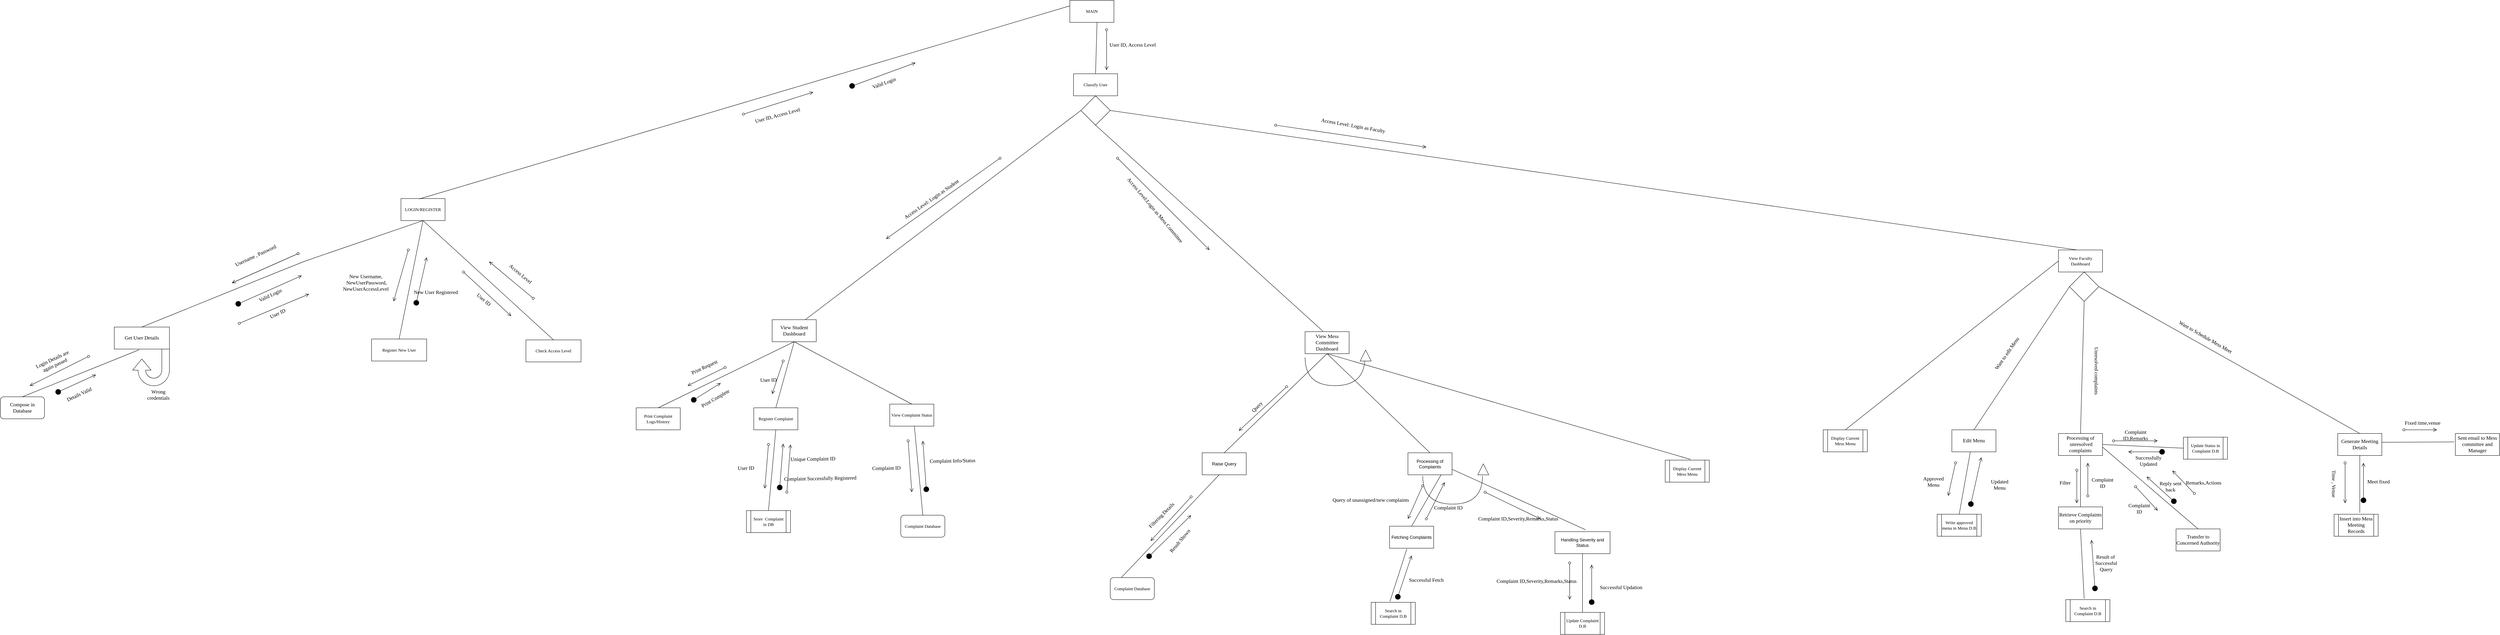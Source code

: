 <mxfile version="24.0.5" type="device">
  <diagram name="Page-1" id="JJM-SoBvck4Lo2qMM3d7">
    <mxGraphModel dx="4104" dy="1371" grid="1" gridSize="10" guides="1" tooltips="1" connect="1" arrows="1" fold="1" page="0" pageScale="1" pageWidth="827" pageHeight="1169" math="0" shadow="0">
      <root>
        <mxCell id="0" />
        <mxCell id="1" parent="0" />
        <mxCell id="sQ7uq_kDmgjTIrpxJaOo-1" value="&lt;font face=&quot;Georgia&quot;&gt;MAIN&lt;/font&gt;" style="rounded=0;whiteSpace=wrap;html=1;" parent="1" vertex="1">
          <mxGeometry x="870" y="-120" width="120" height="60" as="geometry" />
        </mxCell>
        <mxCell id="7__NyJGFdE1q7RsElTSV-1" value="&lt;font face=&quot;Georgia&quot;&gt;LOGIN/REGISTER&lt;/font&gt;" style="rounded=0;whiteSpace=wrap;html=1;" parent="1" vertex="1">
          <mxGeometry x="-950" y="420" width="120" height="60" as="geometry" />
        </mxCell>
        <mxCell id="7__NyJGFdE1q7RsElTSV-6" value="" style="endArrow=none;html=1;rounded=0;elbow=vertical;entryX=0;entryY=0.25;entryDx=0;entryDy=0;exitX=0.417;exitY=0.017;exitDx=0;exitDy=0;exitPerimeter=0;" parent="1" source="7__NyJGFdE1q7RsElTSV-1" target="sQ7uq_kDmgjTIrpxJaOo-1" edge="1">
          <mxGeometry width="50" height="50" relative="1" as="geometry">
            <mxPoint x="150" y="380" as="sourcePoint" />
            <mxPoint x="200" y="330" as="targetPoint" />
          </mxGeometry>
        </mxCell>
        <mxCell id="7__NyJGFdE1q7RsElTSV-7" value="&lt;font style=&quot;font-size: 14px;&quot; face=&quot;Georgia&quot;&gt;Get User Details&lt;/font&gt;" style="rounded=0;whiteSpace=wrap;html=1;" parent="1" vertex="1">
          <mxGeometry x="-1730" y="770" width="150" height="60" as="geometry" />
        </mxCell>
        <mxCell id="7__NyJGFdE1q7RsElTSV-9" value="" style="endArrow=none;html=1;rounded=0;exitX=0.5;exitY=0;exitDx=0;exitDy=0;entryX=0.5;entryY=1;entryDx=0;entryDy=0;" parent="1" source="7__NyJGFdE1q7RsElTSV-7" target="7__NyJGFdE1q7RsElTSV-1" edge="1">
          <mxGeometry width="50" height="50" relative="1" as="geometry">
            <mxPoint x="-1110" y="700" as="sourcePoint" />
            <mxPoint x="-940" y="530" as="targetPoint" />
            <Array as="points">
              <mxPoint x="-1310" y="630" />
              <mxPoint x="-1210" y="590" />
            </Array>
          </mxGeometry>
        </mxCell>
        <mxCell id="7__NyJGFdE1q7RsElTSV-10" value="&lt;font face=&quot;Georgia&quot;&gt;Register New User&lt;/font&gt;" style="rounded=0;whiteSpace=wrap;html=1;" parent="1" vertex="1">
          <mxGeometry x="-1030" y="802.58" width="150" height="60" as="geometry" />
        </mxCell>
        <mxCell id="7__NyJGFdE1q7RsElTSV-11" value="&lt;font face=&quot;Georgia&quot;&gt;Check Access Level&lt;/font&gt;" style="rounded=0;whiteSpace=wrap;html=1;" parent="1" vertex="1">
          <mxGeometry x="-610" y="805" width="150" height="60" as="geometry" />
        </mxCell>
        <mxCell id="7__NyJGFdE1q7RsElTSV-12" value="" style="endArrow=none;html=1;rounded=0;entryX=0.5;entryY=1;entryDx=0;entryDy=0;exitX=0.5;exitY=0;exitDx=0;exitDy=0;" parent="1" source="7__NyJGFdE1q7RsElTSV-10" target="7__NyJGFdE1q7RsElTSV-1" edge="1">
          <mxGeometry width="50" height="50" relative="1" as="geometry">
            <mxPoint x="-905" y="720" as="sourcePoint" />
            <mxPoint x="-855" y="670" as="targetPoint" />
          </mxGeometry>
        </mxCell>
        <mxCell id="7__NyJGFdE1q7RsElTSV-13" value="" style="endArrow=none;html=1;rounded=0;entryX=0.5;entryY=0;entryDx=0;entryDy=0;exitX=0.5;exitY=1;exitDx=0;exitDy=0;" parent="1" source="7__NyJGFdE1q7RsElTSV-1" target="7__NyJGFdE1q7RsElTSV-11" edge="1">
          <mxGeometry width="50" height="50" relative="1" as="geometry">
            <mxPoint x="-780" y="530" as="sourcePoint" />
            <mxPoint x="-730" y="480" as="targetPoint" />
          </mxGeometry>
        </mxCell>
        <mxCell id="7__NyJGFdE1q7RsElTSV-14" value="&lt;font style=&quot;font-size: 14px;&quot; face=&quot;Georgia&quot;&gt;Compose in Database&lt;/font&gt;" style="rounded=1;whiteSpace=wrap;html=1;" parent="1" vertex="1">
          <mxGeometry x="-2040" y="960" width="120" height="60" as="geometry" />
        </mxCell>
        <mxCell id="7__NyJGFdE1q7RsElTSV-15" value="" style="endArrow=none;html=1;rounded=0;entryX=0.45;entryY=1.033;entryDx=0;entryDy=0;entryPerimeter=0;exitX=0.5;exitY=0;exitDx=0;exitDy=0;" parent="1" source="7__NyJGFdE1q7RsElTSV-14" target="7__NyJGFdE1q7RsElTSV-7" edge="1">
          <mxGeometry width="50" height="50" relative="1" as="geometry">
            <mxPoint x="-1720" y="910" as="sourcePoint" />
            <mxPoint x="-1670" y="860" as="targetPoint" />
          </mxGeometry>
        </mxCell>
        <mxCell id="7__NyJGFdE1q7RsElTSV-16" value="" style="html=1;shadow=0;dashed=0;align=center;verticalAlign=middle;shape=mxgraph.arrows2.uTurnArrow;dy=10.33;arrowHead=50;dx2=30.33;rotation=-90;" parent="1" vertex="1">
          <mxGeometry x="-1680" y="830" width="100" height="100" as="geometry" />
        </mxCell>
        <mxCell id="7__NyJGFdE1q7RsElTSV-17" value="&lt;font style=&quot;font-size: 14px;&quot; face=&quot;Georgia&quot;&gt;Wrong credentials&lt;/font&gt;" style="text;html=1;align=center;verticalAlign=middle;whiteSpace=wrap;rounded=0;" parent="1" vertex="1">
          <mxGeometry x="-1650" y="940" width="80" height="30" as="geometry" />
        </mxCell>
        <mxCell id="7__NyJGFdE1q7RsElTSV-18" value="" style="endArrow=open;startArrow=oval;endFill=0;startFill=0;endSize=8;html=1;rounded=0;" parent="1" edge="1">
          <mxGeometry width="160" relative="1" as="geometry">
            <mxPoint x="-1800" y="850" as="sourcePoint" />
            <mxPoint x="-1960" y="930" as="targetPoint" />
            <Array as="points" />
          </mxGeometry>
        </mxCell>
        <mxCell id="7__NyJGFdE1q7RsElTSV-19" value="&lt;font style=&quot;font-size: 14px;&quot; face=&quot;Georgia&quot;&gt;Username , Password&lt;/font&gt;" style="text;html=1;align=center;verticalAlign=middle;whiteSpace=wrap;rounded=0;rotation=-25;" parent="1" vertex="1">
          <mxGeometry x="-1410.0" y="560" width="130" height="31.76" as="geometry" />
        </mxCell>
        <mxCell id="7__NyJGFdE1q7RsElTSV-25" value="&lt;font style=&quot;font-size: 14px;&quot; face=&quot;Georgia&quot;&gt;Login Details are again passed&lt;/font&gt;" style="text;html=1;align=center;verticalAlign=middle;whiteSpace=wrap;rounded=0;rotation=-25;" parent="1" vertex="1">
          <mxGeometry x="-1960.0" y="850" width="130" height="31.76" as="geometry" />
        </mxCell>
        <mxCell id="7__NyJGFdE1q7RsElTSV-26" value="" style="endArrow=open;startArrow=oval;endFill=0;startFill=0;endSize=8;html=1;rounded=0;" parent="1" edge="1">
          <mxGeometry width="160" relative="1" as="geometry">
            <mxPoint x="-1230" y="570" as="sourcePoint" />
            <mxPoint x="-1410" y="650" as="targetPoint" />
            <Array as="points" />
          </mxGeometry>
        </mxCell>
        <mxCell id="yQK2qfJtW_lse_zrFERw-1" value="&lt;font style=&quot;font-size: 14px;&quot; face=&quot;Georgia&quot;&gt;New Username,&lt;br&gt;&amp;nbsp;NewUserPassword,&lt;br&gt;NewUserAccessLevel&lt;/font&gt;" style="text;html=1;align=center;verticalAlign=middle;whiteSpace=wrap;rounded=0;rotation=0;" parent="1" vertex="1">
          <mxGeometry x="-1190" y="600" width="288.97" height="100" as="geometry" />
        </mxCell>
        <mxCell id="yQK2qfJtW_lse_zrFERw-2" value="&lt;font face=&quot;Georgia&quot;&gt;Classify User&lt;/font&gt;" style="rounded=0;whiteSpace=wrap;html=1;" parent="1" vertex="1">
          <mxGeometry x="880" y="80" width="120" height="60" as="geometry" />
        </mxCell>
        <mxCell id="yQK2qfJtW_lse_zrFERw-3" value="" style="rhombus;whiteSpace=wrap;html=1;" parent="1" vertex="1">
          <mxGeometry x="900" y="140" width="80" height="80" as="geometry" />
        </mxCell>
        <mxCell id="YlkCHHWBlgFnMPXk_ph4-1" value="&lt;font style=&quot;font-size: 14px;&quot; face=&quot;Georgia&quot;&gt;View Student Dashboard&lt;/font&gt;" style="rounded=0;whiteSpace=wrap;html=1;" parent="1" vertex="1">
          <mxGeometry x="60" y="750" width="120" height="60" as="geometry" />
        </mxCell>
        <mxCell id="YlkCHHWBlgFnMPXk_ph4-2" value="&lt;font style=&quot;font-size: 14px;&quot; face=&quot;Georgia&quot;&gt;View Mess Committee Dashboard&lt;/font&gt;" style="rounded=0;whiteSpace=wrap;html=1;" parent="1" vertex="1">
          <mxGeometry x="1510" y="782.58" width="120" height="60" as="geometry" />
        </mxCell>
        <mxCell id="YlkCHHWBlgFnMPXk_ph4-3" value="&lt;font face=&quot;Georgia&quot;&gt;View Faculty Dashboard&lt;/font&gt;" style="rounded=0;whiteSpace=wrap;html=1;" parent="1" vertex="1">
          <mxGeometry x="3560" y="560" width="120" height="60" as="geometry" />
        </mxCell>
        <mxCell id="YlkCHHWBlgFnMPXk_ph4-4" value="" style="endArrow=open;startArrow=oval;endFill=0;startFill=0;endSize=8;html=1;rounded=0;" parent="1" edge="1">
          <mxGeometry width="160" relative="1" as="geometry">
            <mxPoint x="-1230" y="570" as="sourcePoint" />
            <mxPoint x="-1410" y="650" as="targetPoint" />
            <Array as="points" />
          </mxGeometry>
        </mxCell>
        <mxCell id="yQK2qfJtW_lse_zrFERw-4" value="" style="endArrow=none;html=1;rounded=0;exitX=0.417;exitY=0;exitDx=0;exitDy=0;exitPerimeter=0;entryX=1;entryY=0.5;entryDx=0;entryDy=0;" parent="1" source="YlkCHHWBlgFnMPXk_ph4-3" target="yQK2qfJtW_lse_zrFERw-3" edge="1">
          <mxGeometry width="50" height="50" relative="1" as="geometry">
            <mxPoint x="1190" y="250" as="sourcePoint" />
            <mxPoint x="1240" y="200" as="targetPoint" />
          </mxGeometry>
        </mxCell>
        <mxCell id="YlkCHHWBlgFnMPXk_ph4-7" value="" style="endArrow=none;html=1;rounded=0;entryX=0;entryY=0.5;entryDx=0;entryDy=0;exitX=0.75;exitY=0;exitDx=0;exitDy=0;" parent="1" source="YlkCHHWBlgFnMPXk_ph4-1" target="yQK2qfJtW_lse_zrFERw-3" edge="1">
          <mxGeometry width="50" height="50" relative="1" as="geometry">
            <mxPoint x="735" y="480" as="sourcePoint" />
            <mxPoint x="910" y="190" as="targetPoint" />
          </mxGeometry>
        </mxCell>
        <mxCell id="yQK2qfJtW_lse_zrFERw-5" value="" style="endArrow=none;html=1;rounded=0;exitX=0.408;exitY=-0.017;exitDx=0;exitDy=0;exitPerimeter=0;entryX=0.5;entryY=1;entryDx=0;entryDy=0;" parent="1" source="YlkCHHWBlgFnMPXk_ph4-2" target="yQK2qfJtW_lse_zrFERw-3" edge="1">
          <mxGeometry width="50" height="50" relative="1" as="geometry">
            <mxPoint x="960" y="330" as="sourcePoint" />
            <mxPoint x="960" y="260" as="targetPoint" />
          </mxGeometry>
        </mxCell>
        <mxCell id="YlkCHHWBlgFnMPXk_ph4-6" value="" style="endArrow=open;startArrow=oval;endFill=0;startFill=0;endSize=8;html=1;rounded=0;" parent="1" edge="1">
          <mxGeometry width="160" relative="1" as="geometry">
            <mxPoint x="680" y="310" as="sourcePoint" />
            <mxPoint x="370" y="530" as="targetPoint" />
            <Array as="points" />
          </mxGeometry>
        </mxCell>
        <mxCell id="YlkCHHWBlgFnMPXk_ph4-9" value="" style="endArrow=open;startArrow=oval;endFill=0;startFill=0;endSize=8;html=1;rounded=0;" parent="1" edge="1">
          <mxGeometry width="160" relative="1" as="geometry">
            <mxPoint x="1430" y="220" as="sourcePoint" />
            <mxPoint x="1840" y="280" as="targetPoint" />
            <Array as="points" />
          </mxGeometry>
        </mxCell>
        <mxCell id="YlkCHHWBlgFnMPXk_ph4-8" value="" style="endArrow=open;startArrow=oval;endFill=0;startFill=0;endSize=8;html=1;rounded=0;" parent="1" edge="1">
          <mxGeometry width="160" relative="1" as="geometry">
            <mxPoint x="1000" y="310" as="sourcePoint" />
            <mxPoint x="1250" y="560" as="targetPoint" />
            <Array as="points" />
          </mxGeometry>
        </mxCell>
        <mxCell id="yQK2qfJtW_lse_zrFERw-10" value="" style="endArrow=none;html=1;rounded=0;exitX=0.5;exitY=0;exitDx=0;exitDy=0;entryX=0.5;entryY=1;entryDx=0;entryDy=0;" parent="1" source="yQK2qfJtW_lse_zrFERw-7" target="YlkCHHWBlgFnMPXk_ph4-1" edge="1">
          <mxGeometry width="50" height="50" relative="1" as="geometry">
            <mxPoint x="50" y="940" as="sourcePoint" />
            <mxPoint x="100" y="890" as="targetPoint" />
          </mxGeometry>
        </mxCell>
        <mxCell id="yQK2qfJtW_lse_zrFERw-11" value="" style="endArrow=none;html=1;rounded=0;exitX=0.5;exitY=0;exitDx=0;exitDy=0;entryX=0.5;entryY=1;entryDx=0;entryDy=0;" parent="1" source="yQK2qfJtW_lse_zrFERw-6" target="YlkCHHWBlgFnMPXk_ph4-1" edge="1">
          <mxGeometry width="50" height="50" relative="1" as="geometry">
            <mxPoint x="270" y="940" as="sourcePoint" />
            <mxPoint x="210" y="870" as="targetPoint" />
          </mxGeometry>
        </mxCell>
        <mxCell id="yQK2qfJtW_lse_zrFERw-12" value="&lt;font face=&quot;Georgia&quot;&gt;Store &amp;nbsp;Complaint in&amp;nbsp;DB&lt;/font&gt;" style="shape=process;whiteSpace=wrap;html=1;backgroundOutline=1;" parent="1" vertex="1">
          <mxGeometry x="-10" y="1270" width="120" height="60" as="geometry" />
        </mxCell>
        <mxCell id="yQK2qfJtW_lse_zrFERw-13" value="" style="endArrow=none;html=1;rounded=0;entryX=0.5;entryY=1;entryDx=0;entryDy=0;exitX=0.5;exitY=0;exitDx=0;exitDy=0;" parent="1" source="yQK2qfJtW_lse_zrFERw-12" target="yQK2qfJtW_lse_zrFERw-7" edge="1">
          <mxGeometry width="50" height="50" relative="1" as="geometry">
            <mxPoint y="1270" as="sourcePoint" />
            <mxPoint x="50" y="1220" as="targetPoint" />
          </mxGeometry>
        </mxCell>
        <mxCell id="YlkCHHWBlgFnMPXk_ph4-12" value="&lt;font style=&quot;font-size: 14px;&quot; face=&quot;Georgia&quot;&gt;Access Level:Login as Mess Committee&lt;/font&gt;" style="text;html=1;align=center;verticalAlign=middle;whiteSpace=wrap;rounded=0;rotation=50;" parent="1" vertex="1">
          <mxGeometry x="980" y="440.0" width="241.81" height="24.84" as="geometry" />
        </mxCell>
        <mxCell id="YlkCHHWBlgFnMPXk_ph4-14" value="Raise Query" style="rounded=0;whiteSpace=wrap;html=1;" parent="1" vertex="1">
          <mxGeometry x="1230" y="1112.58" width="120" height="60" as="geometry" />
        </mxCell>
        <mxCell id="YlkCHHWBlgFnMPXk_ph4-15" value="Processing of Complaints" style="rounded=0;whiteSpace=wrap;html=1;" parent="1" vertex="1">
          <mxGeometry x="1790" y="1112.58" width="120" height="60" as="geometry" />
        </mxCell>
        <mxCell id="yQK2qfJtW_lse_zrFERw-17" value="&lt;font style=&quot;font-size: 14px;&quot; face=&quot;Georgia&quot;&gt;Access Level: Login as Faculty&lt;/font&gt;" style="text;html=1;align=center;verticalAlign=middle;whiteSpace=wrap;rounded=0;rotation=10;" parent="1" vertex="1">
          <mxGeometry x="1520" y="210" width="241.81" height="24.84" as="geometry" />
        </mxCell>
        <mxCell id="yQK2qfJtW_lse_zrFERw-6" value="&lt;font style=&quot;font-size: 12px;&quot; face=&quot;Georgia&quot;&gt;View Complaint Status&lt;/font&gt;" style="rounded=0;whiteSpace=wrap;html=1;" parent="1" vertex="1">
          <mxGeometry x="380" y="980" width="120" height="60" as="geometry" />
        </mxCell>
        <mxCell id="yQK2qfJtW_lse_zrFERw-7" value="&lt;font style=&quot;font-size: 12px;&quot; face=&quot;Georgia&quot;&gt;Register Complaint&lt;/font&gt;" style="rounded=0;whiteSpace=wrap;html=1;" parent="1" vertex="1">
          <mxGeometry x="10" y="990" width="120" height="60" as="geometry" />
        </mxCell>
        <mxCell id="yQK2qfJtW_lse_zrFERw-19" value="&lt;font face=&quot;Georgia&quot;&gt;&lt;span style=&quot;font-size: 14px;&quot;&gt;User ID, Access Level&lt;br&gt;&lt;/span&gt;&lt;/font&gt;" style="text;html=1;align=center;verticalAlign=middle;whiteSpace=wrap;rounded=0;rotation=0;" parent="1" vertex="1">
          <mxGeometry x="920" y="-10" width="241.81" height="24.84" as="geometry" />
        </mxCell>
        <mxCell id="YlkCHHWBlgFnMPXk_ph4-18" value="" style="endArrow=none;html=1;rounded=0;exitX=0.5;exitY=0;exitDx=0;exitDy=0;entryX=0.5;entryY=1;entryDx=0;entryDy=0;" parent="1" source="YlkCHHWBlgFnMPXk_ph4-14" target="YlkCHHWBlgFnMPXk_ph4-2" edge="1">
          <mxGeometry width="50" height="50" relative="1" as="geometry">
            <mxPoint x="1300" y="1102.58" as="sourcePoint" />
            <mxPoint x="1519" y="848.58" as="targetPoint" />
          </mxGeometry>
        </mxCell>
        <mxCell id="yQK2qfJtW_lse_zrFERw-20" value="" style="endArrow=open;startArrow=oval;endFill=0;startFill=0;endSize=8;html=1;rounded=0;" parent="1" edge="1">
          <mxGeometry width="160" relative="1" as="geometry">
            <mxPoint x="970" y="-40" as="sourcePoint" />
            <mxPoint x="970" y="70" as="targetPoint" />
            <Array as="points">
              <mxPoint x="970" y="70" />
            </Array>
          </mxGeometry>
        </mxCell>
        <mxCell id="yQK2qfJtW_lse_zrFERw-9" value="" style="endArrow=none;html=1;rounded=0;entryX=0.5;entryY=1;entryDx=0;entryDy=0;exitX=0.5;exitY=0;exitDx=0;exitDy=0;" parent="1" source="yQK2qfJtW_lse_zrFERw-8" target="YlkCHHWBlgFnMPXk_ph4-1" edge="1">
          <mxGeometry width="50" height="50" relative="1" as="geometry">
            <mxPoint x="-230" y="960" as="sourcePoint" />
            <mxPoint x="-180" y="910" as="targetPoint" />
          </mxGeometry>
        </mxCell>
        <mxCell id="yQK2qfJtW_lse_zrFERw-8" value="&lt;font style=&quot;font-size: 12px;&quot; face=&quot;Georgia&quot;&gt;Print Complaint Logs/History&lt;/font&gt;" style="rounded=0;whiteSpace=wrap;html=1;" parent="1" vertex="1">
          <mxGeometry x="-310" y="990" width="120" height="60" as="geometry" />
        </mxCell>
        <mxCell id="yQK2qfJtW_lse_zrFERw-18" value="" style="endArrow=none;html=1;rounded=0;entryX=0.617;entryY=0.983;entryDx=0;entryDy=0;entryPerimeter=0;exitX=0.5;exitY=0;exitDx=0;exitDy=0;" parent="1" source="yQK2qfJtW_lse_zrFERw-2" target="sQ7uq_kDmgjTIrpxJaOo-1" edge="1">
          <mxGeometry width="50" height="50" relative="1" as="geometry">
            <mxPoint x="910" y="50" as="sourcePoint" />
            <mxPoint x="960" as="targetPoint" />
          </mxGeometry>
        </mxCell>
        <mxCell id="YlkCHHWBlgFnMPXk_ph4-19" value="" style="endArrow=none;html=1;rounded=0;exitX=0.575;exitY=-0.033;exitDx=0;exitDy=0;exitPerimeter=0;" parent="1" source="yQK2qfJtW_lse_zrFERw-22" edge="1">
          <mxGeometry width="50" height="50" relative="1" as="geometry">
            <mxPoint x="2280" y="1112.58" as="sourcePoint" />
            <mxPoint x="1570" y="842.58" as="targetPoint" />
          </mxGeometry>
        </mxCell>
        <mxCell id="yQK2qfJtW_lse_zrFERw-22" value="&lt;font face=&quot;Georgia&quot;&gt;Display Current Mess Menu&lt;/font&gt;" style="shape=process;whiteSpace=wrap;html=1;backgroundOutline=1;" parent="1" vertex="1">
          <mxGeometry x="2490" y="1132.58" width="120" height="60" as="geometry" />
        </mxCell>
        <mxCell id="YlkCHHWBlgFnMPXk_ph4-21" value="&lt;span style=&quot;color: rgb(0, 0, 0); font-family: Georgia; font-size: 12px; font-style: normal; font-variant-ligatures: normal; font-variant-caps: normal; font-weight: 400; letter-spacing: normal; orphans: 2; text-align: center; text-indent: 0px; text-transform: none; widows: 2; word-spacing: 0px; -webkit-text-stroke-width: 0px; white-space: normal; background-color: rgb(255, 255, 255); text-decoration-thickness: initial; text-decoration-style: initial; text-decoration-color: initial; display: inline !important; float: none;&quot;&gt;Complaint Database&lt;/span&gt;" style="rounded=1;whiteSpace=wrap;html=1;" parent="1" vertex="1">
          <mxGeometry x="980" y="1452.58" width="120" height="60" as="geometry" />
        </mxCell>
        <mxCell id="yQK2qfJtW_lse_zrFERw-23" value="" style="endArrow=none;html=1;rounded=0;exitX=0.5;exitY=0;exitDx=0;exitDy=0;entryX=0.5;entryY=1;entryDx=0;entryDy=0;" parent="1" source="YlkCHHWBlgFnMPXk_ph4-15" target="YlkCHHWBlgFnMPXk_ph4-2" edge="1">
          <mxGeometry width="50" height="50" relative="1" as="geometry">
            <mxPoint x="2030" y="1112.58" as="sourcePoint" />
            <mxPoint x="1600" y="852.58" as="targetPoint" />
          </mxGeometry>
        </mxCell>
        <mxCell id="YlkCHHWBlgFnMPXk_ph4-10" value="&lt;font style=&quot;font-size: 14px;&quot; face=&quot;Georgia&quot;&gt;Access Level: Login as Student&lt;/font&gt;" style="text;html=1;align=center;verticalAlign=middle;whiteSpace=wrap;rounded=0;rotation=-35;" parent="1" vertex="1">
          <mxGeometry x="373.44" y="410.73" width="241.81" height="22.11" as="geometry" />
        </mxCell>
        <mxCell id="YlkCHHWBlgFnMPXk_ph4-22" value="" style="endArrow=open;startArrow=oval;endFill=0;startFill=0;endSize=8;html=1;rounded=0;" parent="1" edge="1">
          <mxGeometry width="160" relative="1" as="geometry">
            <mxPoint x="1460" y="932.58" as="sourcePoint" />
            <mxPoint x="1330" y="1052.58" as="targetPoint" />
            <Array as="points" />
          </mxGeometry>
        </mxCell>
        <mxCell id="YlkCHHWBlgFnMPXk_ph4-23" value="&lt;font face=&quot;Georgia&quot;&gt;&lt;span style=&quot;font-size: 14px;&quot;&gt;Query&lt;/span&gt;&lt;/font&gt;" style="text;html=1;align=center;verticalAlign=middle;whiteSpace=wrap;rounded=0;rotation=-45;" parent="1" vertex="1">
          <mxGeometry x="1259.1" y="976.52" width="241.81" height="22.11" as="geometry" />
        </mxCell>
        <mxCell id="yQK2qfJtW_lse_zrFERw-24" value="" style="endArrow=none;html=1;rounded=0;entryX=0;entryY=0.5;entryDx=0;entryDy=0;exitX=0.5;exitY=0;exitDx=0;exitDy=0;" parent="1" source="yQK2qfJtW_lse_zrFERw-25" target="YlkCHHWBlgFnMPXk_ph4-3" edge="1">
          <mxGeometry width="50" height="50" relative="1" as="geometry">
            <mxPoint x="3010" y="1030" as="sourcePoint" />
            <mxPoint x="3360" y="1060" as="targetPoint" />
          </mxGeometry>
        </mxCell>
        <mxCell id="yQK2qfJtW_lse_zrFERw-25" value="&lt;font face=&quot;Georgia&quot;&gt;Display Current Mess Menu&lt;/font&gt;" style="shape=process;whiteSpace=wrap;html=1;backgroundOutline=1;" parent="1" vertex="1">
          <mxGeometry x="2920" y="1050" width="120" height="60" as="geometry" />
        </mxCell>
        <mxCell id="YlkCHHWBlgFnMPXk_ph4-36" value="&lt;font face=&quot;Georgia&quot;&gt;&lt;span style=&quot;font-size: 14px;&quot;&gt;Filtering Details&lt;/span&gt;&lt;/font&gt;" style="text;html=1;align=center;verticalAlign=middle;whiteSpace=wrap;rounded=0;rotation=-45;" parent="1" vertex="1">
          <mxGeometry x="999.25" y="1272.89" width="241.81" height="20" as="geometry" />
        </mxCell>
        <mxCell id="yQK2qfJtW_lse_zrFERw-26" value="" style="rhombus;whiteSpace=wrap;html=1;" parent="1" vertex="1">
          <mxGeometry x="3590" y="620" width="80" height="80" as="geometry" />
        </mxCell>
        <mxCell id="YlkCHHWBlgFnMPXk_ph4-38" value="" style="endArrow=open;startArrow=oval;endFill=0;startFill=0;endSize=8;html=1;rounded=0;" parent="1" edge="1">
          <mxGeometry width="160" relative="1" as="geometry">
            <mxPoint x="1200" y="1232.58" as="sourcePoint" />
            <mxPoint x="1090" y="1352.58" as="targetPoint" />
            <Array as="points" />
          </mxGeometry>
        </mxCell>
        <mxCell id="yQK2qfJtW_lse_zrFERw-32" value="" style="endArrow=none;html=1;rounded=0;entryX=0.5;entryY=1;entryDx=0;entryDy=0;exitX=0.5;exitY=0;exitDx=0;exitDy=0;" parent="1" source="yQK2qfJtW_lse_zrFERw-28" target="yQK2qfJtW_lse_zrFERw-26" edge="1">
          <mxGeometry width="50" height="50" relative="1" as="geometry">
            <mxPoint x="3600" y="980" as="sourcePoint" />
            <mxPoint x="3650" y="930" as="targetPoint" />
          </mxGeometry>
        </mxCell>
        <mxCell id="yQK2qfJtW_lse_zrFERw-28" value="&lt;font style=&quot;font-size: 14px;&quot; face=&quot;Georgia&quot;&gt;Processing of &amp;nbsp;unresolved complaints&lt;/font&gt;" style="rounded=0;whiteSpace=wrap;html=1;" parent="1" vertex="1">
          <mxGeometry x="3560" y="1060" width="120" height="60" as="geometry" />
        </mxCell>
        <mxCell id="yQK2qfJtW_lse_zrFERw-33" value="&lt;font style=&quot;font-size: 14px;&quot; face=&quot;Georgia&quot;&gt;Want to edit Menu&lt;/font&gt;" style="text;html=1;align=center;verticalAlign=middle;whiteSpace=wrap;rounded=0;rotation=-55;" parent="1" vertex="1">
          <mxGeometry x="3300" y="830.0" width="241.81" height="24.84" as="geometry" />
        </mxCell>
        <mxCell id="yQK2qfJtW_lse_zrFERw-37" value="&lt;font style=&quot;font-size: 14px;&quot; face=&quot;Georgia&quot;&gt;Retrieve Complaints on priority&lt;/font&gt;" style="rounded=0;whiteSpace=wrap;html=1;" parent="1" vertex="1">
          <mxGeometry x="3560" y="1260" width="120" height="60" as="geometry" />
        </mxCell>
        <mxCell id="yQK2qfJtW_lse_zrFERw-34" value="&lt;font face=&quot;Georgia&quot;&gt;&lt;span style=&quot;font-size: 14px;&quot;&gt;Want to Schedule Mess Meet&lt;/span&gt;&lt;/font&gt;" style="text;html=1;align=center;verticalAlign=middle;whiteSpace=wrap;rounded=0;rotation=30;" parent="1" vertex="1">
          <mxGeometry x="3839.1" y="785.16" width="241.81" height="24.84" as="geometry" />
        </mxCell>
        <mxCell id="yQK2qfJtW_lse_zrFERw-29" value="&lt;font style=&quot;font-size: 14px;&quot; face=&quot;Georgia&quot;&gt;Generate Meeting Details&lt;/font&gt;" style="rounded=0;whiteSpace=wrap;html=1;" parent="1" vertex="1">
          <mxGeometry x="4320" y="1060" width="120" height="60" as="geometry" />
        </mxCell>
        <mxCell id="YlkCHHWBlgFnMPXk_ph4-24" value="" style="html=1;verticalAlign=bottom;startArrow=circle;startFill=1;endArrow=open;startSize=6;endSize=8;curved=0;rounded=0;" parent="1" edge="1">
          <mxGeometry width="80" relative="1" as="geometry">
            <mxPoint x="1080" y="1400" as="sourcePoint" />
            <mxPoint x="1200" y="1282.58" as="targetPoint" />
          </mxGeometry>
        </mxCell>
        <mxCell id="yQK2qfJtW_lse_zrFERw-27" value="&lt;font style=&quot;font-size: 14px;&quot; face=&quot;Georgia&quot;&gt;Edit Menu&lt;/font&gt;" style="rounded=0;whiteSpace=wrap;html=1;" parent="1" vertex="1">
          <mxGeometry x="3270" y="1050" width="120" height="60" as="geometry" />
        </mxCell>
        <mxCell id="YlkCHHWBlgFnMPXk_ph4-29" value="&lt;font face=&quot;Georgia&quot;&gt;&lt;span style=&quot;font-size: 14px;&quot;&gt;Result Shown&lt;/span&gt;&lt;/font&gt;" style="text;html=1;align=center;verticalAlign=middle;whiteSpace=wrap;rounded=0;rotation=-50;" parent="1" vertex="1">
          <mxGeometry x="1060" y="1342.58" width="220" height="20" as="geometry" />
        </mxCell>
        <mxCell id="yQK2qfJtW_lse_zrFERw-30" value="" style="endArrow=none;html=1;rounded=0;entryX=0;entryY=0.5;entryDx=0;entryDy=0;exitX=0.5;exitY=0;exitDx=0;exitDy=0;" parent="1" source="yQK2qfJtW_lse_zrFERw-27" target="yQK2qfJtW_lse_zrFERw-26" edge="1">
          <mxGeometry width="50" height="50" relative="1" as="geometry">
            <mxPoint x="3450" y="967.89" as="sourcePoint" />
            <mxPoint x="3500" y="917.89" as="targetPoint" />
          </mxGeometry>
        </mxCell>
        <mxCell id="yQK2qfJtW_lse_zrFERw-31" value="" style="endArrow=none;html=1;rounded=0;exitX=1;exitY=0.5;exitDx=0;exitDy=0;entryX=0.5;entryY=0;entryDx=0;entryDy=0;" parent="1" source="yQK2qfJtW_lse_zrFERw-26" target="yQK2qfJtW_lse_zrFERw-29" edge="1">
          <mxGeometry width="50" height="50" relative="1" as="geometry">
            <mxPoint x="3770" y="950" as="sourcePoint" />
            <mxPoint x="3820" y="900" as="targetPoint" />
          </mxGeometry>
        </mxCell>
        <mxCell id="YlkCHHWBlgFnMPXk_ph4-31" value="" style="endArrow=none;html=1;rounded=0;exitX=0.25;exitY=0;exitDx=0;exitDy=0;entryX=0.389;entryY=0.995;entryDx=0;entryDy=0;entryPerimeter=0;" parent="1" source="YlkCHHWBlgFnMPXk_ph4-21" target="YlkCHHWBlgFnMPXk_ph4-14" edge="1">
          <mxGeometry width="50" height="50" relative="1" as="geometry">
            <mxPoint x="1660" y="1462.58" as="sourcePoint" />
            <mxPoint x="1300" y="1172.58" as="targetPoint" />
          </mxGeometry>
        </mxCell>
        <mxCell id="yQK2qfJtW_lse_zrFERw-39" value="" style="endArrow=none;html=1;rounded=0;entryX=0.5;entryY=1;entryDx=0;entryDy=0;exitX=0.5;exitY=0;exitDx=0;exitDy=0;" parent="1" source="yQK2qfJtW_lse_zrFERw-37" target="yQK2qfJtW_lse_zrFERw-28" edge="1">
          <mxGeometry width="50" height="50" relative="1" as="geometry">
            <mxPoint x="3550" y="1220" as="sourcePoint" />
            <mxPoint x="3600" y="1170" as="targetPoint" />
          </mxGeometry>
        </mxCell>
        <mxCell id="yQK2qfJtW_lse_zrFERw-40" value="" style="endArrow=none;html=1;rounded=0;entryX=0.5;entryY=1;entryDx=0;entryDy=0;exitX=0.5;exitY=0;exitDx=0;exitDy=0;" parent="1" target="yQK2qfJtW_lse_zrFERw-37" edge="1">
          <mxGeometry width="50" height="50" relative="1" as="geometry">
            <mxPoint x="3630" y="1510" as="sourcePoint" />
            <mxPoint x="3610" y="1380" as="targetPoint" />
          </mxGeometry>
        </mxCell>
        <mxCell id="yQK2qfJtW_lse_zrFERw-41" value="&lt;font style=&quot;font-size: 14px;&quot; face=&quot;Georgia&quot;&gt;Filter&amp;nbsp;&lt;/font&gt;" style="text;html=1;strokeColor=none;fillColor=none;align=center;verticalAlign=middle;whiteSpace=wrap;rounded=0;" parent="1" vertex="1">
          <mxGeometry x="3550" y="1180" width="60" height="30" as="geometry" />
        </mxCell>
        <mxCell id="yQK2qfJtW_lse_zrFERw-42" value="" style="endArrow=open;startArrow=oval;endFill=0;startFill=0;endSize=8;html=1;rounded=0;" parent="1" edge="1">
          <mxGeometry width="160" relative="1" as="geometry">
            <mxPoint x="3280" y="1140" as="sourcePoint" />
            <mxPoint x="3260" y="1230" as="targetPoint" />
            <Array as="points" />
          </mxGeometry>
        </mxCell>
        <mxCell id="yQK2qfJtW_lse_zrFERw-43" value="" style="html=1;verticalAlign=bottom;startArrow=circle;startFill=1;endArrow=open;startSize=6;endSize=8;curved=0;rounded=0;" parent="1" edge="1">
          <mxGeometry width="80" relative="1" as="geometry">
            <mxPoint x="3660" y="1490" as="sourcePoint" />
            <mxPoint x="3650" y="1350" as="targetPoint" />
          </mxGeometry>
        </mxCell>
        <mxCell id="YlkCHHWBlgFnMPXk_ph4-41" value="Fetching Complaints" style="rounded=0;whiteSpace=wrap;html=1;" parent="1" vertex="1">
          <mxGeometry x="1740" y="1312.58" width="120" height="60" as="geometry" />
        </mxCell>
        <mxCell id="yQK2qfJtW_lse_zrFERw-44" value="&lt;font style=&quot;font-size: 14px;&quot; face=&quot;Georgia&quot;&gt;Result of&amp;nbsp;&lt;br&gt;Successful Query&lt;/font&gt;" style="text;html=1;strokeColor=none;fillColor=none;align=center;verticalAlign=middle;whiteSpace=wrap;rounded=0;" parent="1" vertex="1">
          <mxGeometry x="3660" y="1399" width="60" height="30" as="geometry" />
        </mxCell>
        <mxCell id="yQK2qfJtW_lse_zrFERw-45" value="" style="endArrow=open;startArrow=oval;endFill=0;startFill=0;endSize=8;html=1;rounded=0;" parent="1" edge="1">
          <mxGeometry width="160" relative="1" as="geometry">
            <mxPoint x="3640" y="1230" as="sourcePoint" />
            <mxPoint x="3640" y="1140" as="targetPoint" />
            <Array as="points" />
          </mxGeometry>
        </mxCell>
        <mxCell id="YlkCHHWBlgFnMPXk_ph4-44" value="" style="endArrow=none;html=1;rounded=0;exitX=0.5;exitY=0;exitDx=0;exitDy=0;entryX=0.5;entryY=1;entryDx=0;entryDy=0;" parent="1" source="YlkCHHWBlgFnMPXk_ph4-41" edge="1">
          <mxGeometry width="50" height="50" relative="1" as="geometry">
            <mxPoint x="1600" y="1442.58" as="sourcePoint" />
            <mxPoint x="1880" y="1172.58" as="targetPoint" />
          </mxGeometry>
        </mxCell>
        <mxCell id="yQK2qfJtW_lse_zrFERw-46" value="&lt;font face=&quot;Georgia&quot;&gt;&lt;span style=&quot;font-size: 14px;&quot;&gt;Complaint ID&lt;/span&gt;&lt;/font&gt;" style="text;html=1;strokeColor=none;fillColor=none;align=center;verticalAlign=middle;whiteSpace=wrap;rounded=0;" parent="1" vertex="1">
          <mxGeometry x="3650" y="1180" width="60" height="30" as="geometry" />
        </mxCell>
        <mxCell id="yQK2qfJtW_lse_zrFERw-47" value="&lt;font style=&quot;font-size: 14px;&quot; face=&quot;Georgia&quot;&gt;Transfer to Concerned Authority&lt;/font&gt;" style="rounded=0;whiteSpace=wrap;html=1;" parent="1" vertex="1">
          <mxGeometry x="3880" y="1320" width="120" height="60" as="geometry" />
        </mxCell>
        <mxCell id="YlkCHHWBlgFnMPXk_ph4-45" value="" style="html=1;verticalAlign=bottom;startArrow=circle;startFill=1;endArrow=open;startSize=6;endSize=8;curved=0;rounded=0;" parent="1" edge="1">
          <mxGeometry width="80" relative="1" as="geometry">
            <mxPoint x="480" y="1220" as="sourcePoint" />
            <mxPoint x="470" y="1080" as="targetPoint" />
          </mxGeometry>
        </mxCell>
        <mxCell id="yQK2qfJtW_lse_zrFERw-48" value="" style="endArrow=none;html=1;rounded=0;exitX=0.5;exitY=0;exitDx=0;exitDy=0;entryX=1;entryY=0.617;entryDx=0;entryDy=0;entryPerimeter=0;" parent="1" source="yQK2qfJtW_lse_zrFERw-47" target="yQK2qfJtW_lse_zrFERw-28" edge="1">
          <mxGeometry width="50" height="50" relative="1" as="geometry">
            <mxPoint x="3720" y="1170" as="sourcePoint" />
            <mxPoint x="3770" y="1120" as="targetPoint" />
          </mxGeometry>
        </mxCell>
        <mxCell id="yQK2qfJtW_lse_zrFERw-50" value="" style="endArrow=open;startArrow=oval;endFill=0;startFill=0;endSize=8;html=1;rounded=0;" parent="1" edge="1">
          <mxGeometry width="160" relative="1" as="geometry">
            <mxPoint x="3770" y="1205" as="sourcePoint" />
            <mxPoint x="3830" y="1270" as="targetPoint" />
            <Array as="points" />
          </mxGeometry>
        </mxCell>
        <mxCell id="yQK2qfJtW_lse_zrFERw-49" value="&lt;font face=&quot;Georgia&quot;&gt;&lt;span style=&quot;font-size: 14px;&quot;&gt;Complaint ID&lt;/span&gt;&lt;/font&gt;" style="text;html=1;strokeColor=none;fillColor=none;align=center;verticalAlign=middle;whiteSpace=wrap;rounded=0;" parent="1" vertex="1">
          <mxGeometry x="3750" y="1250" width="60" height="30" as="geometry" />
        </mxCell>
        <mxCell id="yQK2qfJtW_lse_zrFERw-51" value="" style="html=1;verticalAlign=bottom;startArrow=circle;startFill=1;endArrow=open;startSize=6;endSize=8;curved=0;rounded=0;" parent="1" edge="1">
          <mxGeometry width="80" relative="1" as="geometry">
            <mxPoint x="3880" y="1250" as="sourcePoint" />
            <mxPoint x="3800" y="1177.5" as="targetPoint" />
          </mxGeometry>
        </mxCell>
        <mxCell id="yQK2qfJtW_lse_zrFERw-52" value="&lt;font face=&quot;Georgia&quot;&gt;&lt;span style=&quot;font-size: 14px;&quot;&gt;Reply sent back&lt;/span&gt;&lt;/font&gt;" style="text;html=1;strokeColor=none;fillColor=none;align=center;verticalAlign=middle;whiteSpace=wrap;rounded=0;" parent="1" vertex="1">
          <mxGeometry x="3830" y="1190" width="70" height="30" as="geometry" />
        </mxCell>
        <mxCell id="yQK2qfJtW_lse_zrFERw-53" value="&lt;font face=&quot;Georgia&quot;&gt;Update Status in Complaint D.B&lt;/font&gt;" style="shape=process;whiteSpace=wrap;html=1;backgroundOutline=1;" parent="1" vertex="1">
          <mxGeometry x="3900" y="1070" width="120" height="60" as="geometry" />
        </mxCell>
        <mxCell id="yQK2qfJtW_lse_zrFERw-54" value="" style="endArrow=none;html=1;rounded=0;entryX=0;entryY=0.5;entryDx=0;entryDy=0;exitX=1;exitY=0.5;exitDx=0;exitDy=0;" parent="1" source="yQK2qfJtW_lse_zrFERw-28" target="yQK2qfJtW_lse_zrFERw-53" edge="1">
          <mxGeometry width="50" height="50" relative="1" as="geometry">
            <mxPoint x="3720" y="1040" as="sourcePoint" />
            <mxPoint x="3770" y="990" as="targetPoint" />
          </mxGeometry>
        </mxCell>
        <mxCell id="yQK2qfJtW_lse_zrFERw-55" value="" style="endArrow=open;startArrow=oval;endFill=0;startFill=0;endSize=8;html=1;rounded=0;" parent="1" edge="1">
          <mxGeometry width="160" relative="1" as="geometry">
            <mxPoint x="3710" y="1080" as="sourcePoint" />
            <mxPoint x="3830" y="1080" as="targetPoint" />
            <Array as="points" />
          </mxGeometry>
        </mxCell>
        <mxCell id="yQK2qfJtW_lse_zrFERw-56" value="&lt;font face=&quot;Georgia&quot;&gt;&lt;span style=&quot;font-size: 14px;&quot;&gt;Complaint ID,Remarks&lt;/span&gt;&lt;/font&gt;" style="text;html=1;strokeColor=none;fillColor=none;align=center;verticalAlign=middle;whiteSpace=wrap;rounded=0;" parent="1" vertex="1">
          <mxGeometry x="3720" y="1050" width="100" height="30" as="geometry" />
        </mxCell>
        <mxCell id="yQK2qfJtW_lse_zrFERw-58" value="" style="html=1;verticalAlign=bottom;startArrow=circle;startFill=1;endArrow=open;startSize=6;endSize=8;curved=0;rounded=0;" parent="1" edge="1">
          <mxGeometry width="80" relative="1" as="geometry">
            <mxPoint x="3850" y="1110" as="sourcePoint" />
            <mxPoint x="3750" y="1110" as="targetPoint" />
          </mxGeometry>
        </mxCell>
        <mxCell id="yQK2qfJtW_lse_zrFERw-59" value="&lt;font face=&quot;Georgia&quot;&gt;&lt;span style=&quot;font-size: 14px;&quot;&gt;Successfully Updated&lt;/span&gt;&lt;/font&gt;" style="text;html=1;strokeColor=none;fillColor=none;align=center;verticalAlign=middle;whiteSpace=wrap;rounded=0;" parent="1" vertex="1">
          <mxGeometry x="3770" y="1120" width="70" height="30" as="geometry" />
        </mxCell>
        <mxCell id="yQK2qfJtW_lse_zrFERw-60" value="&lt;font style=&quot;font-size: 14px;&quot; face=&quot;Georgia&quot;&gt;Insert into Mess Meeting Records&lt;/font&gt;" style="shape=process;whiteSpace=wrap;html=1;backgroundOutline=1;" parent="1" vertex="1">
          <mxGeometry x="4310" y="1280" width="120" height="60" as="geometry" />
        </mxCell>
        <mxCell id="yQK2qfJtW_lse_zrFERw-61" value="" style="endArrow=open;startArrow=oval;endFill=0;startFill=0;endSize=8;html=1;rounded=0;" parent="1" edge="1">
          <mxGeometry width="160" relative="1" as="geometry">
            <mxPoint x="4340" y="1140" as="sourcePoint" />
            <mxPoint x="4340" y="1250" as="targetPoint" />
            <Array as="points" />
          </mxGeometry>
        </mxCell>
        <mxCell id="yQK2qfJtW_lse_zrFERw-62" value="&lt;font face=&quot;Georgia&quot;&gt;&lt;span style=&quot;font-size: 14px;&quot;&gt;Time , Venue&lt;/span&gt;&lt;/font&gt;" style="text;html=1;align=center;verticalAlign=middle;whiteSpace=wrap;rounded=0;rotation=90;" parent="1" vertex="1">
          <mxGeometry x="4188.19" y="1185.16" width="241.81" height="24.84" as="geometry" />
        </mxCell>
        <mxCell id="yQK2qfJtW_lse_zrFERw-63" value="" style="endArrow=none;html=1;rounded=0;entryX=0.5;entryY=1;entryDx=0;entryDy=0;exitX=0.583;exitY=-0.067;exitDx=0;exitDy=0;exitPerimeter=0;" parent="1" source="yQK2qfJtW_lse_zrFERw-60" target="yQK2qfJtW_lse_zrFERw-29" edge="1">
          <mxGeometry width="50" height="50" relative="1" as="geometry">
            <mxPoint x="4350" y="1240" as="sourcePoint" />
            <mxPoint x="4400" y="1190" as="targetPoint" />
          </mxGeometry>
        </mxCell>
        <mxCell id="yQK2qfJtW_lse_zrFERw-64" value="&lt;font face=&quot;Georgia&quot;&gt;&lt;span style=&quot;font-size: 14px;&quot;&gt;Sent email to Mess committee and Manager&lt;/span&gt;&lt;/font&gt;" style="rounded=0;whiteSpace=wrap;html=1;" parent="1" vertex="1">
          <mxGeometry x="4640" y="1060" width="120" height="60" as="geometry" />
        </mxCell>
        <mxCell id="yQK2qfJtW_lse_zrFERw-65" value="" style="endArrow=none;html=1;rounded=0;entryX=-0.033;entryY=0.383;entryDx=0;entryDy=0;entryPerimeter=0;exitX=0.992;exitY=0.4;exitDx=0;exitDy=0;exitPerimeter=0;" parent="1" source="yQK2qfJtW_lse_zrFERw-29" target="yQK2qfJtW_lse_zrFERw-64" edge="1">
          <mxGeometry width="50" height="50" relative="1" as="geometry">
            <mxPoint x="4470" y="1080" as="sourcePoint" />
            <mxPoint x="4520" y="1030" as="targetPoint" />
          </mxGeometry>
        </mxCell>
        <mxCell id="yQK2qfJtW_lse_zrFERw-66" value="" style="html=1;verticalAlign=bottom;startArrow=circle;startFill=1;endArrow=open;startSize=6;endSize=8;curved=0;rounded=0;" parent="1" edge="1">
          <mxGeometry width="80" relative="1" as="geometry">
            <mxPoint x="4390" y="1250" as="sourcePoint" />
            <mxPoint x="4390" y="1140" as="targetPoint" />
          </mxGeometry>
        </mxCell>
        <mxCell id="yQK2qfJtW_lse_zrFERw-67" value="&lt;font face=&quot;Georgia&quot;&gt;&lt;span style=&quot;font-size: 14px;&quot;&gt;Meet fixed&lt;br&gt;&lt;/span&gt;&lt;/font&gt;" style="text;html=1;align=center;verticalAlign=middle;whiteSpace=wrap;rounded=0;rotation=0;" parent="1" vertex="1">
          <mxGeometry x="4310" y="1180" width="241.81" height="24.84" as="geometry" />
        </mxCell>
        <mxCell id="yQK2qfJtW_lse_zrFERw-68" value="&lt;font face=&quot;Georgia&quot;&gt;&lt;span style=&quot;font-size: 14px;&quot;&gt;Fixed time,venue&lt;br&gt;&lt;/span&gt;&lt;/font&gt;" style="text;html=1;align=center;verticalAlign=middle;whiteSpace=wrap;rounded=0;rotation=0;" parent="1" vertex="1">
          <mxGeometry x="4430" y="1020" width="241.81" height="24.84" as="geometry" />
        </mxCell>
        <mxCell id="yQK2qfJtW_lse_zrFERw-69" value="" style="endArrow=open;startArrow=oval;endFill=0;startFill=0;endSize=8;html=1;rounded=0;" parent="1" edge="1">
          <mxGeometry width="160" relative="1" as="geometry">
            <mxPoint x="4500" y="1050" as="sourcePoint" />
            <mxPoint x="4590" y="1050" as="targetPoint" />
            <Array as="points">
              <mxPoint x="4550" y="1050" />
            </Array>
          </mxGeometry>
        </mxCell>
        <mxCell id="yQK2qfJtW_lse_zrFERw-71" value="" style="endArrow=none;html=1;rounded=0;entryX=0.417;entryY=1.017;entryDx=0;entryDy=0;entryPerimeter=0;exitX=0.5;exitY=0;exitDx=0;exitDy=0;" parent="1" source="yQK2qfJtW_lse_zrFERw-75" target="yQK2qfJtW_lse_zrFERw-27" edge="1">
          <mxGeometry width="50" height="50" relative="1" as="geometry">
            <mxPoint x="3300" y="1250" as="sourcePoint" />
            <mxPoint x="3290" y="1204.84" as="targetPoint" />
          </mxGeometry>
        </mxCell>
        <mxCell id="yQK2qfJtW_lse_zrFERw-72" value="" style="endArrow=open;startArrow=oval;endFill=0;startFill=0;endSize=8;html=1;rounded=0;" parent="1" edge="1">
          <mxGeometry width="160" relative="1" as="geometry">
            <mxPoint x="3610" y="1160" as="sourcePoint" />
            <mxPoint x="3610" y="1250" as="targetPoint" />
            <Array as="points" />
          </mxGeometry>
        </mxCell>
        <mxCell id="yQK2qfJtW_lse_zrFERw-74" value="&lt;font style=&quot;font-size: 14px;&quot; face=&quot;Georgia&quot;&gt;Approved Menu&lt;/font&gt;" style="text;html=1;strokeColor=none;fillColor=none;align=center;verticalAlign=middle;whiteSpace=wrap;rounded=0;" parent="1" vertex="1">
          <mxGeometry x="3190" y="1177.42" width="60" height="30" as="geometry" />
        </mxCell>
        <mxCell id="yQK2qfJtW_lse_zrFERw-75" value="&lt;font face=&quot;Georgia&quot;&gt;Write approved menu in Menu D.B&lt;/font&gt;" style="shape=process;whiteSpace=wrap;html=1;backgroundOutline=1;" parent="1" vertex="1">
          <mxGeometry x="3230" y="1280.0" width="120" height="60" as="geometry" />
        </mxCell>
        <mxCell id="yQK2qfJtW_lse_zrFERw-79" value="" style="html=1;verticalAlign=bottom;startArrow=circle;startFill=1;endArrow=open;startSize=6;endSize=8;curved=0;rounded=0;" parent="1" edge="1">
          <mxGeometry width="80" relative="1" as="geometry">
            <mxPoint x="3320" y="1260" as="sourcePoint" />
            <mxPoint x="3350" y="1125" as="targetPoint" />
          </mxGeometry>
        </mxCell>
        <mxCell id="yQK2qfJtW_lse_zrFERw-80" value="&lt;font style=&quot;font-size: 14px;&quot; face=&quot;Georgia&quot;&gt;Updated Menu&lt;/font&gt;" style="text;html=1;strokeColor=none;fillColor=none;align=center;verticalAlign=middle;whiteSpace=wrap;rounded=0;" parent="1" vertex="1">
          <mxGeometry x="3370" y="1185.16" width="60" height="30" as="geometry" />
        </mxCell>
        <mxCell id="yQK2qfJtW_lse_zrFERw-84" value="" style="shape=requiredInterface;html=1;verticalLabelPosition=bottom;sketch=0;rotation=90;" parent="1" vertex="1">
          <mxGeometry x="1553.03" y="809.84" width="76.97" height="162.74" as="geometry" />
        </mxCell>
        <mxCell id="yQK2qfJtW_lse_zrFERw-87" value="" style="triangle;whiteSpace=wrap;html=1;rotation=-90;" parent="1" vertex="1">
          <mxGeometry x="1660" y="832.58" width="30" height="30" as="geometry" />
        </mxCell>
        <mxCell id="yQK2qfJtW_lse_zrFERw-94" value="" style="endArrow=none;html=1;rounded=0;entryX=0.392;entryY=1.033;entryDx=0;entryDy=0;entryPerimeter=0;exitX=0.425;exitY=-0.067;exitDx=0;exitDy=0;exitPerimeter=0;" parent="1" target="YlkCHHWBlgFnMPXk_ph4-41" edge="1">
          <mxGeometry width="50" height="50" relative="1" as="geometry">
            <mxPoint x="1741" y="1517.56" as="sourcePoint" />
            <mxPoint x="1750" y="1472.58" as="targetPoint" />
          </mxGeometry>
        </mxCell>
        <mxCell id="yQK2qfJtW_lse_zrFERw-95" value="" style="endArrow=open;startArrow=oval;endFill=0;startFill=0;endSize=8;html=1;rounded=0;" parent="1" edge="1">
          <mxGeometry width="160" relative="1" as="geometry">
            <mxPoint x="1840" y="1292.58" as="sourcePoint" />
            <mxPoint x="1890" y="1192.89" as="targetPoint" />
            <Array as="points" />
          </mxGeometry>
        </mxCell>
        <mxCell id="yQK2qfJtW_lse_zrFERw-97" value="&lt;font face=&quot;Georgia&quot;&gt;&lt;span style=&quot;font-size: 14px;&quot;&gt;Successful Fetch&lt;/span&gt;&lt;/font&gt;" style="text;html=1;align=center;verticalAlign=middle;whiteSpace=wrap;rounded=0;rotation=0;" parent="1" vertex="1">
          <mxGeometry x="1730" y="1450" width="220" height="20" as="geometry" />
        </mxCell>
        <mxCell id="yQK2qfJtW_lse_zrFERw-98" value="" style="html=1;verticalAlign=bottom;startArrow=circle;startFill=1;endArrow=open;startSize=6;endSize=8;curved=0;rounded=0;" parent="1" edge="1">
          <mxGeometry width="80" relative="1" as="geometry">
            <mxPoint x="1760" y="1512.58" as="sourcePoint" />
            <mxPoint x="1800" y="1392.58" as="targetPoint" />
          </mxGeometry>
        </mxCell>
        <mxCell id="yQK2qfJtW_lse_zrFERw-99" value="&lt;font face=&quot;Georgia&quot;&gt;&lt;span style=&quot;font-size: 14px;&quot;&gt;Complaint ID,Severity,Remarks,Status&lt;/span&gt;&lt;/font&gt;" style="text;html=1;align=center;verticalAlign=middle;whiteSpace=wrap;rounded=0;rotation=0;" parent="1" vertex="1">
          <mxGeometry x="1980" y="1282.58" width="220" height="20" as="geometry" />
        </mxCell>
        <mxCell id="yQK2qfJtW_lse_zrFERw-100" value="Handling Severity and Status" style="rounded=0;whiteSpace=wrap;html=1;" parent="1" vertex="1">
          <mxGeometry x="2190" y="1327.42" width="150" height="60" as="geometry" />
        </mxCell>
        <mxCell id="yQK2qfJtW_lse_zrFERw-101" value="&lt;font face=&quot;Georgia&quot;&gt;&lt;span style=&quot;font-size: 14px;&quot;&gt;Query of unassigned/new complaints&lt;/span&gt;&lt;/font&gt;" style="text;html=1;align=center;verticalAlign=middle;whiteSpace=wrap;rounded=0;rotation=0;" parent="1" vertex="1">
          <mxGeometry x="1568.19" y="1230.47" width="241.81" height="22.11" as="geometry" />
        </mxCell>
        <mxCell id="yQK2qfJtW_lse_zrFERw-103" value="" style="endArrow=open;startArrow=oval;endFill=0;startFill=0;endSize=8;html=1;rounded=0;" parent="1" edge="1">
          <mxGeometry width="160" relative="1" as="geometry">
            <mxPoint x="1830" y="1202.58" as="sourcePoint" />
            <mxPoint x="1790" y="1292.58" as="targetPoint" />
            <Array as="points" />
          </mxGeometry>
        </mxCell>
        <mxCell id="yQK2qfJtW_lse_zrFERw-104" value="" style="endArrow=open;startArrow=oval;endFill=0;startFill=0;endSize=8;html=1;rounded=0;" parent="1" edge="1">
          <mxGeometry width="160" relative="1" as="geometry">
            <mxPoint x="2230" y="1412.58" as="sourcePoint" />
            <mxPoint x="2230" y="1512.58" as="targetPoint" />
            <Array as="points" />
          </mxGeometry>
        </mxCell>
        <mxCell id="yQK2qfJtW_lse_zrFERw-105" value="" style="endArrow=none;html=1;rounded=0;entryX=0.558;entryY=-0.083;entryDx=0;entryDy=0;entryPerimeter=0;exitX=1;exitY=0.75;exitDx=0;exitDy=0;" parent="1" source="YlkCHHWBlgFnMPXk_ph4-15" target="yQK2qfJtW_lse_zrFERw-100" edge="1">
          <mxGeometry width="50" height="50" relative="1" as="geometry">
            <mxPoint x="1970" y="1247.74" as="sourcePoint" />
            <mxPoint x="2020" y="1197.74" as="targetPoint" />
          </mxGeometry>
        </mxCell>
        <mxCell id="yQK2qfJtW_lse_zrFERw-106" value="&lt;font face=&quot;Georgia&quot;&gt;&lt;span style=&quot;font-size: 14px;&quot;&gt;Complaint ID&lt;/span&gt;&lt;/font&gt;" style="text;html=1;align=center;verticalAlign=middle;whiteSpace=wrap;rounded=0;rotation=0;" parent="1" vertex="1">
          <mxGeometry x="1790" y="1252.89" width="220" height="20" as="geometry" />
        </mxCell>
        <mxCell id="yQK2qfJtW_lse_zrFERw-107" value="&lt;font face=&quot;Georgia&quot;&gt;Update Complaint D.B&lt;br&gt;&lt;/font&gt;" style="shape=process;whiteSpace=wrap;html=1;backgroundOutline=1;" parent="1" vertex="1">
          <mxGeometry x="2205" y="1547.42" width="120" height="60" as="geometry" />
        </mxCell>
        <mxCell id="yQK2qfJtW_lse_zrFERw-108" value="" style="endArrow=none;html=1;rounded=0;entryX=0.5;entryY=1;entryDx=0;entryDy=0;exitX=0.5;exitY=0;exitDx=0;exitDy=0;" parent="1" source="yQK2qfJtW_lse_zrFERw-107" target="yQK2qfJtW_lse_zrFERw-100" edge="1">
          <mxGeometry width="50" height="50" relative="1" as="geometry">
            <mxPoint x="2240" y="1534.42" as="sourcePoint" />
            <mxPoint x="2290" y="1484.84" as="targetPoint" />
          </mxGeometry>
        </mxCell>
        <mxCell id="yQK2qfJtW_lse_zrFERw-109" value="" style="html=1;verticalAlign=bottom;startArrow=circle;startFill=1;endArrow=open;startSize=6;endSize=8;curved=0;rounded=0;" parent="1" edge="1">
          <mxGeometry width="80" relative="1" as="geometry">
            <mxPoint x="2290" y="1527.42" as="sourcePoint" />
            <mxPoint x="2290" y="1417.42" as="targetPoint" />
          </mxGeometry>
        </mxCell>
        <mxCell id="yQK2qfJtW_lse_zrFERw-110" value="&lt;font face=&quot;Georgia&quot;&gt;&lt;span style=&quot;font-size: 14px;&quot;&gt;Successful Updation&lt;/span&gt;&lt;/font&gt;" style="text;html=1;align=center;verticalAlign=middle;whiteSpace=wrap;rounded=0;rotation=0;" parent="1" vertex="1">
          <mxGeometry x="2260" y="1469.84" width="220" height="20" as="geometry" />
        </mxCell>
        <mxCell id="yQK2qfJtW_lse_zrFERw-113" value="" style="endArrow=open;startArrow=oval;endFill=0;startFill=0;endSize=8;html=1;rounded=0;" parent="1" edge="1">
          <mxGeometry width="160" relative="1" as="geometry">
            <mxPoint x="2000" y="1220.0" as="sourcePoint" />
            <mxPoint x="2150" y="1292.58" as="targetPoint" />
            <Array as="points" />
          </mxGeometry>
        </mxCell>
        <mxCell id="yQK2qfJtW_lse_zrFERw-114" value="&lt;font face=&quot;Georgia&quot;&gt;&lt;span style=&quot;font-size: 14px;&quot;&gt;Complaint ID,Severity,Remarks,Status&lt;/span&gt;&lt;/font&gt;" style="text;html=1;align=center;verticalAlign=middle;whiteSpace=wrap;rounded=0;rotation=0;" parent="1" vertex="1">
          <mxGeometry x="2030" y="1452.58" width="220" height="20" as="geometry" />
        </mxCell>
        <mxCell id="yQK2qfJtW_lse_zrFERw-117" value="&lt;span style=&quot;color: rgb(0, 0, 0); font-family: Georgia; font-size: 12px; font-style: normal; font-variant-ligatures: normal; font-variant-caps: normal; font-weight: 400; letter-spacing: normal; orphans: 2; text-align: center; text-indent: 0px; text-transform: none; widows: 2; word-spacing: 0px; -webkit-text-stroke-width: 0px; white-space: normal; background-color: rgb(255, 255, 255); text-decoration-thickness: initial; text-decoration-style: initial; text-decoration-color: initial; display: inline !important; float: none;&quot;&gt;Complaint Database&lt;/span&gt;" style="rounded=1;whiteSpace=wrap;html=1;" parent="1" vertex="1">
          <mxGeometry x="410" y="1282.58" width="120" height="60" as="geometry" />
        </mxCell>
        <mxCell id="yQK2qfJtW_lse_zrFERw-118" value="" style="endArrow=none;html=1;rounded=0;entryX=0.558;entryY=1;entryDx=0;entryDy=0;entryPerimeter=0;exitX=0.5;exitY=0;exitDx=0;exitDy=0;" parent="1" source="yQK2qfJtW_lse_zrFERw-117" target="yQK2qfJtW_lse_zrFERw-6" edge="1">
          <mxGeometry width="50" height="50" relative="1" as="geometry">
            <mxPoint x="460" y="1150" as="sourcePoint" />
            <mxPoint x="510" y="1100" as="targetPoint" />
          </mxGeometry>
        </mxCell>
        <mxCell id="yQK2qfJtW_lse_zrFERw-119" value="" style="endArrow=open;startArrow=oval;endFill=0;startFill=0;endSize=8;html=1;rounded=0;" parent="1" edge="1">
          <mxGeometry width="160" relative="1" as="geometry">
            <mxPoint x="430" y="1080" as="sourcePoint" />
            <mxPoint x="440" y="1220" as="targetPoint" />
            <Array as="points" />
          </mxGeometry>
        </mxCell>
        <mxCell id="yQK2qfJtW_lse_zrFERw-120" value="&lt;font face=&quot;Georgia&quot;&gt;&lt;span style=&quot;font-size: 14px;&quot;&gt;Complaint ID&lt;/span&gt;&lt;/font&gt;" style="text;html=1;align=center;verticalAlign=middle;whiteSpace=wrap;rounded=0;rotation=-1;" parent="1" vertex="1">
          <mxGeometry x="250" y="1145" width="241.81" height="20" as="geometry" />
        </mxCell>
        <mxCell id="yQK2qfJtW_lse_zrFERw-121" value="&lt;font face=&quot;Georgia&quot;&gt;&lt;span style=&quot;font-size: 14px;&quot;&gt;Complaint Info/Status&lt;/span&gt;&lt;/font&gt;" style="text;html=1;align=center;verticalAlign=middle;whiteSpace=wrap;rounded=0;rotation=-1;" parent="1" vertex="1">
          <mxGeometry x="430" y="1125" width="241.81" height="20" as="geometry" />
        </mxCell>
        <mxCell id="yQK2qfJtW_lse_zrFERw-122" value="" style="endArrow=open;startArrow=oval;endFill=0;startFill=0;endSize=8;html=1;rounded=0;" parent="1" edge="1">
          <mxGeometry width="160" relative="1" as="geometry">
            <mxPoint x="50" y="1090" as="sourcePoint" />
            <mxPoint x="40" y="1210" as="targetPoint" />
            <Array as="points" />
          </mxGeometry>
        </mxCell>
        <mxCell id="yQK2qfJtW_lse_zrFERw-124" value="" style="html=1;verticalAlign=bottom;startArrow=circle;startFill=1;endArrow=open;startSize=6;endSize=8;curved=0;rounded=0;" parent="1" edge="1">
          <mxGeometry width="80" relative="1" as="geometry">
            <mxPoint x="80" y="1215.16" as="sourcePoint" />
            <mxPoint x="90" y="1087.74" as="targetPoint" />
          </mxGeometry>
        </mxCell>
        <mxCell id="yQK2qfJtW_lse_zrFERw-125" value="&lt;font face=&quot;Georgia&quot;&gt;&lt;span style=&quot;font-size: 14px;&quot;&gt;User ID&lt;/span&gt;&lt;/font&gt;" style="text;html=1;align=center;verticalAlign=middle;whiteSpace=wrap;rounded=0;rotation=-1;" parent="1" vertex="1">
          <mxGeometry x="-131.81" y="1145" width="241.81" height="20" as="geometry" />
        </mxCell>
        <mxCell id="yQK2qfJtW_lse_zrFERw-126" value="&lt;font face=&quot;Georgia&quot;&gt;&lt;span style=&quot;font-size: 14px;&quot;&gt;Complaint Successfully Registered&lt;/span&gt;&lt;/font&gt;" style="text;html=1;align=center;verticalAlign=middle;whiteSpace=wrap;rounded=0;rotation=-1;" parent="1" vertex="1">
          <mxGeometry x="70" y="1172.58" width="241.81" height="20" as="geometry" />
        </mxCell>
        <mxCell id="yQK2qfJtW_lse_zrFERw-127" value="" style="endArrow=open;startArrow=oval;endFill=0;startFill=0;endSize=8;html=1;rounded=0;" parent="1" edge="1">
          <mxGeometry width="160" relative="1" as="geometry">
            <mxPoint x="100" y="1220" as="sourcePoint" />
            <mxPoint x="110" y="1090" as="targetPoint" />
            <Array as="points" />
          </mxGeometry>
        </mxCell>
        <mxCell id="yQK2qfJtW_lse_zrFERw-128" value="&lt;font face=&quot;Georgia&quot;&gt;&lt;span style=&quot;font-size: 14px;&quot;&gt;Unique Complaint ID&lt;/span&gt;&lt;/font&gt;" style="text;html=1;align=center;verticalAlign=middle;whiteSpace=wrap;rounded=0;rotation=-1;" parent="1" vertex="1">
          <mxGeometry x="50" y="1120" width="241.81" height="20" as="geometry" />
        </mxCell>
        <mxCell id="yQK2qfJtW_lse_zrFERw-129" value="&lt;font face=&quot;Georgia&quot;&gt;&lt;span style=&quot;font-size: 14px;&quot;&gt;User ID&lt;/span&gt;&lt;/font&gt;" style="text;html=1;align=center;verticalAlign=middle;whiteSpace=wrap;rounded=0;rotation=-1;" parent="1" vertex="1">
          <mxGeometry x="-45.9" y="900" width="191.81" height="30" as="geometry" />
        </mxCell>
        <mxCell id="yQK2qfJtW_lse_zrFERw-130" value="" style="endArrow=open;startArrow=oval;endFill=0;startFill=0;endSize=8;html=1;rounded=0;" parent="1" edge="1">
          <mxGeometry width="160" relative="1" as="geometry">
            <mxPoint x="90" y="862.58" as="sourcePoint" />
            <mxPoint x="60" y="952.58" as="targetPoint" />
            <Array as="points" />
          </mxGeometry>
        </mxCell>
        <mxCell id="yQK2qfJtW_lse_zrFERw-131" value="" style="endArrow=open;startArrow=oval;endFill=0;startFill=0;endSize=8;html=1;rounded=0;" parent="1" edge="1">
          <mxGeometry width="160" relative="1" as="geometry">
            <mxPoint x="-68.19" y="880" as="sourcePoint" />
            <mxPoint x="-170" y="930" as="targetPoint" />
            <Array as="points" />
          </mxGeometry>
        </mxCell>
        <mxCell id="yQK2qfJtW_lse_zrFERw-132" value="&lt;font face=&quot;Georgia&quot;&gt;&lt;span style=&quot;font-size: 14px;&quot;&gt;Print Request&lt;/span&gt;&lt;/font&gt;" style="text;html=1;align=center;verticalAlign=middle;whiteSpace=wrap;rounded=0;rotation=-25;" parent="1" vertex="1">
          <mxGeometry x="-220" y="865" width="191.81" height="30" as="geometry" />
        </mxCell>
        <mxCell id="yQK2qfJtW_lse_zrFERw-133" value="" style="html=1;verticalAlign=bottom;startArrow=circle;startFill=1;endArrow=open;startSize=6;endSize=8;curved=0;rounded=0;" parent="1" edge="1">
          <mxGeometry width="80" relative="1" as="geometry">
            <mxPoint x="-160" y="972.58" as="sourcePoint" />
            <mxPoint x="-80" y="922.58" as="targetPoint" />
          </mxGeometry>
        </mxCell>
        <mxCell id="yQK2qfJtW_lse_zrFERw-134" value="&lt;font face=&quot;Georgia&quot;&gt;&lt;span style=&quot;font-size: 14px;&quot;&gt;Print Complete&lt;/span&gt;&lt;/font&gt;" style="text;html=1;align=center;verticalAlign=middle;whiteSpace=wrap;rounded=0;rotation=-30;" parent="1" vertex="1">
          <mxGeometry x="-190" y="950" width="191.81" height="30" as="geometry" />
        </mxCell>
        <mxCell id="yQK2qfJtW_lse_zrFERw-135" value="" style="html=1;verticalAlign=bottom;startArrow=circle;startFill=1;endArrow=open;startSize=6;endSize=8;curved=0;rounded=0;" parent="1" edge="1">
          <mxGeometry width="80" relative="1" as="geometry">
            <mxPoint x="-1890" y="950" as="sourcePoint" />
            <mxPoint x="-1780" y="900" as="targetPoint" />
          </mxGeometry>
        </mxCell>
        <mxCell id="yQK2qfJtW_lse_zrFERw-136" value="&lt;font style=&quot;font-size: 14px;&quot; face=&quot;Georgia&quot;&gt;Details Valid&lt;/font&gt;" style="text;html=1;align=center;verticalAlign=middle;whiteSpace=wrap;rounded=0;rotation=-25;" parent="1" vertex="1">
          <mxGeometry x="-1890.0" y="938.24" width="130" height="31.76" as="geometry" />
        </mxCell>
        <mxCell id="yQK2qfJtW_lse_zrFERw-137" value="" style="endArrow=open;startArrow=oval;endFill=0;startFill=0;endSize=8;html=1;rounded=0;" parent="1" edge="1">
          <mxGeometry width="160" relative="1" as="geometry">
            <mxPoint x="-930" y="560" as="sourcePoint" />
            <mxPoint x="-970" y="700" as="targetPoint" />
            <Array as="points" />
          </mxGeometry>
        </mxCell>
        <mxCell id="yQK2qfJtW_lse_zrFERw-138" value="" style="html=1;verticalAlign=bottom;startArrow=circle;startFill=1;endArrow=open;startSize=6;endSize=8;curved=0;rounded=0;" parent="1" edge="1">
          <mxGeometry width="80" relative="1" as="geometry">
            <mxPoint x="-1400" y="710" as="sourcePoint" />
            <mxPoint x="-1220" y="630" as="targetPoint" />
          </mxGeometry>
        </mxCell>
        <mxCell id="yQK2qfJtW_lse_zrFERw-139" value="&lt;font style=&quot;font-size: 14px;&quot; face=&quot;Georgia&quot;&gt;Valid Login&lt;/font&gt;" style="text;html=1;align=center;verticalAlign=middle;whiteSpace=wrap;rounded=0;rotation=-25;" parent="1" vertex="1">
          <mxGeometry x="-1370.0" y="668.24" width="130" height="31.76" as="geometry" />
        </mxCell>
        <mxCell id="yQK2qfJtW_lse_zrFERw-140" value="" style="endArrow=open;startArrow=oval;endFill=0;startFill=0;endSize=8;html=1;rounded=0;" parent="1" edge="1">
          <mxGeometry width="160" relative="1" as="geometry">
            <mxPoint x="-1390" y="760" as="sourcePoint" />
            <mxPoint x="-1200" y="680" as="targetPoint" />
            <Array as="points" />
          </mxGeometry>
        </mxCell>
        <mxCell id="yQK2qfJtW_lse_zrFERw-141" value="&lt;font style=&quot;font-size: 14px;&quot; face=&quot;Georgia&quot;&gt;User ID&lt;/font&gt;" style="text;html=1;align=center;verticalAlign=middle;whiteSpace=wrap;rounded=0;rotation=-25;" parent="1" vertex="1">
          <mxGeometry x="-1350.0" y="718.24" width="130" height="31.76" as="geometry" />
        </mxCell>
        <mxCell id="yQK2qfJtW_lse_zrFERw-142" value="" style="html=1;verticalAlign=bottom;startArrow=circle;startFill=1;endArrow=open;startSize=6;endSize=8;curved=0;rounded=0;" parent="1" edge="1">
          <mxGeometry width="80" relative="1" as="geometry">
            <mxPoint x="-910" y="711.76" as="sourcePoint" />
            <mxPoint x="-880" y="580" as="targetPoint" />
          </mxGeometry>
        </mxCell>
        <mxCell id="yQK2qfJtW_lse_zrFERw-143" value="&lt;font style=&quot;font-size: 14px;&quot; face=&quot;Georgia&quot;&gt;New User Registered&lt;/font&gt;" style="text;html=1;align=center;verticalAlign=middle;whiteSpace=wrap;rounded=0;rotation=0;" parent="1" vertex="1">
          <mxGeometry x="-920.0" y="660" width="130" height="31.76" as="geometry" />
        </mxCell>
        <mxCell id="yQK2qfJtW_lse_zrFERw-145" value="" style="endArrow=open;startArrow=oval;endFill=0;startFill=0;endSize=8;html=1;rounded=0;" parent="1" edge="1">
          <mxGeometry width="160" relative="1" as="geometry">
            <mxPoint x="-780" y="620" as="sourcePoint" />
            <mxPoint x="-650" y="740" as="targetPoint" />
            <Array as="points" />
          </mxGeometry>
        </mxCell>
        <mxCell id="yQK2qfJtW_lse_zrFERw-146" value="&lt;font style=&quot;font-size: 14px;&quot; face=&quot;Georgia&quot;&gt;User ID&lt;/font&gt;" style="text;html=1;align=center;verticalAlign=middle;whiteSpace=wrap;rounded=0;rotation=40;" parent="1" vertex="1">
          <mxGeometry x="-790.0" y="680" width="130" height="31.76" as="geometry" />
        </mxCell>
        <mxCell id="yQK2qfJtW_lse_zrFERw-147" value="" style="endArrow=open;startArrow=oval;endFill=0;startFill=0;endSize=8;html=1;rounded=0;" parent="1" edge="1">
          <mxGeometry width="160" relative="1" as="geometry">
            <mxPoint x="-590" y="691.76" as="sourcePoint" />
            <mxPoint x="-710" y="591.76" as="targetPoint" />
            <Array as="points" />
          </mxGeometry>
        </mxCell>
        <mxCell id="yQK2qfJtW_lse_zrFERw-148" value="&lt;font style=&quot;font-size: 14px;&quot; face=&quot;Georgia&quot;&gt;Access Level&lt;/font&gt;" style="text;html=1;align=center;verticalAlign=middle;whiteSpace=wrap;rounded=0;rotation=40;" parent="1" vertex="1">
          <mxGeometry x="-690.0" y="610" width="130" height="31.76" as="geometry" />
        </mxCell>
        <mxCell id="yQK2qfJtW_lse_zrFERw-151" value="" style="html=1;verticalAlign=bottom;startArrow=circle;startFill=1;endArrow=open;startSize=6;endSize=8;curved=0;rounded=0;" parent="1" edge="1">
          <mxGeometry width="80" relative="1" as="geometry">
            <mxPoint x="270" y="115.88" as="sourcePoint" />
            <mxPoint x="450" y="50" as="targetPoint" />
          </mxGeometry>
        </mxCell>
        <mxCell id="yQK2qfJtW_lse_zrFERw-152" value="" style="endArrow=open;startArrow=oval;endFill=0;startFill=0;endSize=8;html=1;rounded=0;" parent="1" edge="1">
          <mxGeometry width="160" relative="1" as="geometry">
            <mxPoint x="-18.19" y="190" as="sourcePoint" />
            <mxPoint x="171.81" y="130" as="targetPoint" />
            <Array as="points" />
          </mxGeometry>
        </mxCell>
        <mxCell id="yQK2qfJtW_lse_zrFERw-153" value="&lt;font style=&quot;font-size: 14px;&quot; face=&quot;Georgia&quot;&gt;User ID, Access Level&lt;/font&gt;" style="text;html=1;align=center;verticalAlign=middle;whiteSpace=wrap;rounded=0;rotation=-15;" parent="1" vertex="1">
          <mxGeometry x="10.0" y="178.24" width="130" height="31.76" as="geometry" />
        </mxCell>
        <mxCell id="yQK2qfJtW_lse_zrFERw-154" value="&lt;font style=&quot;font-size: 14px;&quot; face=&quot;Georgia&quot;&gt;Valid Login&lt;/font&gt;" style="text;html=1;align=center;verticalAlign=middle;whiteSpace=wrap;rounded=0;rotation=-20;" parent="1" vertex="1">
          <mxGeometry x="300.0" y="90.0" width="130" height="31.76" as="geometry" />
        </mxCell>
        <mxCell id="yQK2qfJtW_lse_zrFERw-157" value="" style="shape=requiredInterface;html=1;verticalLabelPosition=bottom;sketch=0;rotation=90;" parent="1" vertex="1">
          <mxGeometry x="1873.03" y="1132.58" width="76.97" height="162.74" as="geometry" />
        </mxCell>
        <mxCell id="yQK2qfJtW_lse_zrFERw-158" value="" style="triangle;whiteSpace=wrap;html=1;rotation=-90;" parent="1" vertex="1">
          <mxGeometry x="1980" y="1142.58" width="30" height="30" as="geometry" />
        </mxCell>
        <mxCell id="yQK2qfJtW_lse_zrFERw-159" value="&lt;font style=&quot;font-size: 14px;&quot; face=&quot;Georgia&quot;&gt;&amp;nbsp;Unresolved complaints&lt;/font&gt;" style="text;html=1;align=center;verticalAlign=middle;whiteSpace=wrap;rounded=0;rotation=90;" parent="1" vertex="1">
          <mxGeometry x="3541.81" y="875.16" width="241.81" height="24.84" as="geometry" />
        </mxCell>
        <mxCell id="yQK2qfJtW_lse_zrFERw-160" value="" style="endArrow=open;startArrow=oval;endFill=0;startFill=0;endSize=8;html=1;rounded=0;" parent="1" edge="1">
          <mxGeometry width="160" relative="1" as="geometry">
            <mxPoint x="3930" y="1223.67" as="sourcePoint" />
            <mxPoint x="3870" y="1161.17" as="targetPoint" />
            <Array as="points" />
          </mxGeometry>
        </mxCell>
        <mxCell id="yQK2qfJtW_lse_zrFERw-161" value="&lt;font face=&quot;Georgia&quot;&gt;&lt;span style=&quot;font-size: 14px;&quot;&gt;Remarks,Actions&lt;/span&gt;&lt;/font&gt;" style="text;html=1;strokeColor=none;fillColor=none;align=center;verticalAlign=middle;whiteSpace=wrap;rounded=0;" parent="1" vertex="1">
          <mxGeometry x="3920" y="1180" width="70" height="30" as="geometry" />
        </mxCell>
        <mxCell id="-Q-sxYtovC9rOYYXACHP-1" value="&lt;font face=&quot;Georgia&quot;&gt;Search in Complaint D.B&lt;br&gt;&lt;/font&gt;" style="shape=process;whiteSpace=wrap;html=1;backgroundOutline=1;" vertex="1" parent="1">
          <mxGeometry x="1690" y="1520" width="120" height="60" as="geometry" />
        </mxCell>
        <mxCell id="-Q-sxYtovC9rOYYXACHP-2" value="&lt;font face=&quot;Georgia&quot;&gt;Search in Complaint D.B&lt;br&gt;&lt;/font&gt;" style="shape=process;whiteSpace=wrap;html=1;backgroundOutline=1;" vertex="1" parent="1">
          <mxGeometry x="3580" y="1512.58" width="120" height="60" as="geometry" />
        </mxCell>
      </root>
    </mxGraphModel>
  </diagram>
</mxfile>
